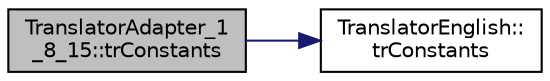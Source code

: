 digraph "TranslatorAdapter_1_8_15::trConstants"
{
 // LATEX_PDF_SIZE
  edge [fontname="Helvetica",fontsize="10",labelfontname="Helvetica",labelfontsize="10"];
  node [fontname="Helvetica",fontsize="10",shape=record];
  rankdir="LR";
  Node1 [label="TranslatorAdapter_1\l_8_15::trConstants",height=0.2,width=0.4,color="black", fillcolor="grey75", style="filled", fontcolor="black",tooltip=" "];
  Node1 -> Node2 [color="midnightblue",fontsize="10",style="solid",fontname="Helvetica"];
  Node2 [label="TranslatorEnglish::\ltrConstants",height=0.2,width=0.4,color="black", fillcolor="white", style="filled",URL="$classTranslatorEnglish.html#a72c522fa0c925021a01fda87f18745ce",tooltip=" "];
}

